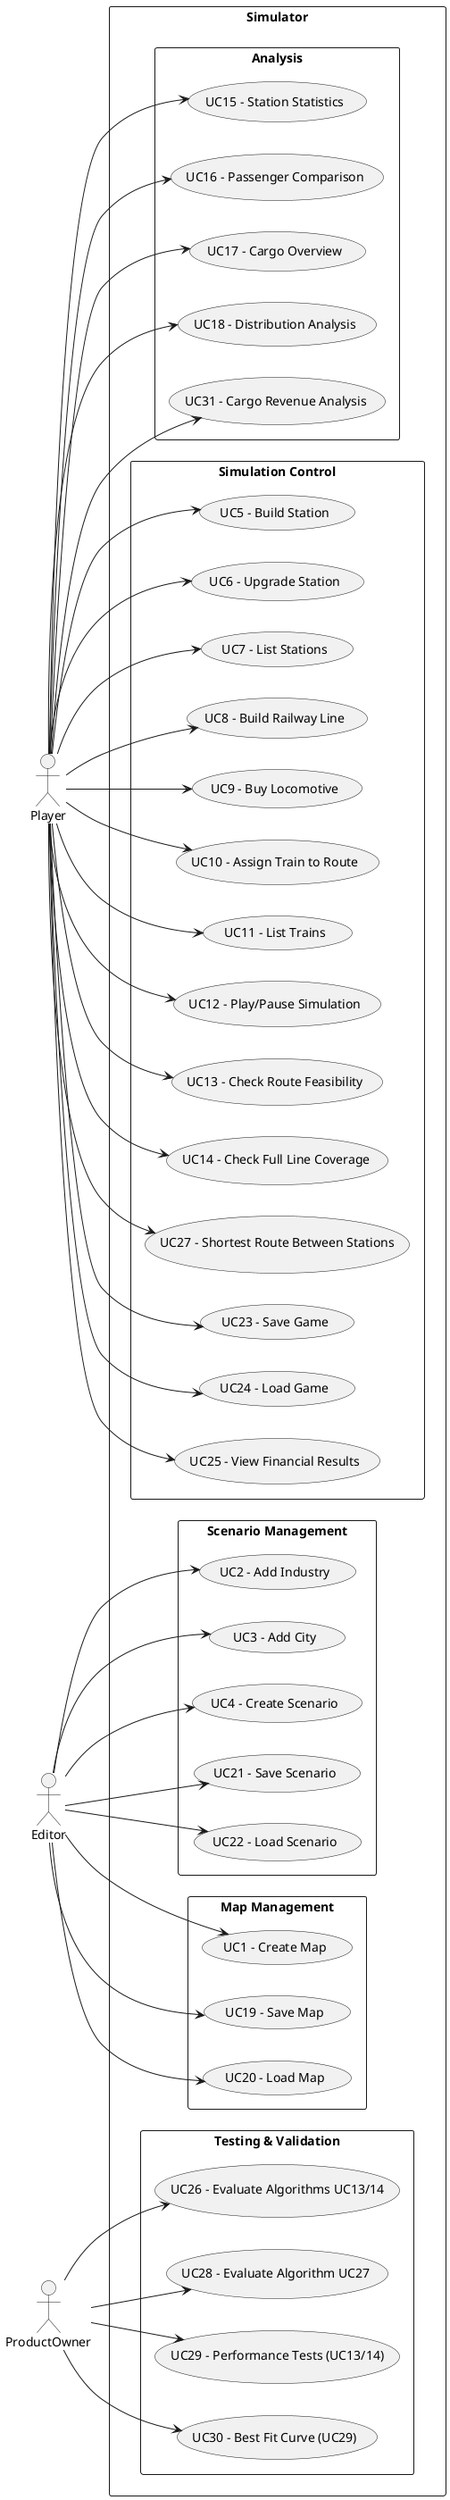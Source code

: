 @startuml
@startuml
left to right direction
skinparam packageStyle rectangle
actor Player
actor Editor
actor ProductOwner

package Simulator{

    package "Map Management" {
        usecase "UC1 - Create Map" as UC1
        usecase "UC19 - Save Map" as UC19
        usecase "UC20 - Load Map" as UC20
    }

    package "Scenario Management" {
        usecase "UC2 - Add Industry" as UC2
        usecase "UC3 - Add City" as UC3
        usecase "UC4 - Create Scenario" as UC4
        usecase "UC21 - Save Scenario" as UC21
        usecase "UC22 - Load Scenario" as UC22
    }

    package "Simulation Control" {
        usecase "UC5 - Build Station" as UC5
        usecase "UC6 - Upgrade Station" as UC6
        usecase "UC7 - List Stations" as UC7
        usecase "UC8 - Build Railway Line" as UC8
        usecase "UC9 - Buy Locomotive" as UC9
        usecase "UC10 - Assign Train to Route" as UC10
        usecase "UC11 - List Trains" as UC11
        usecase "UC12 - Play/Pause Simulation" as UC12
        usecase "UC13 - Check Route Feasibility" as UC13
        usecase "UC14 - Check Full Line Coverage" as UC14
        usecase "UC27 - Shortest Route Between Stations" as UC27
        usecase "UC23 - Save Game" as UC23
        usecase "UC24 - Load Game" as UC24
        usecase "UC25 - View Financial Results" as UC25
    }

    package "Analysis" {
        usecase "UC15 - Station Statistics" as UC15
        usecase "UC16 - Passenger Comparison" as UC16
        usecase "UC17 - Cargo Overview" as UC17
        usecase "UC18 - Distribution Analysis" as UC18
        usecase "UC31 - Cargo Revenue Analysis" as UC31
    }

    package "Testing & Validation" {
        usecase "UC26 - Evaluate Algorithms UC13/14" as UC26
        usecase "UC28 - Evaluate Algorithm UC27" as UC28
        usecase "UC29 - Performance Tests (UC13/14)" as UC29
        usecase "UC30 - Best Fit Curve (UC29)" as UC30
    }
}

' Player interactions
Player --> UC5
Player --> UC6
Player --> UC7
Player --> UC8
Player --> UC9
Player --> UC10
Player --> UC11
Player --> UC12
Player --> UC13
Player --> UC14
Player --> UC15
Player --> UC16
Player --> UC17
Player --> UC18
Player --> UC23
Player --> UC24
Player --> UC25
Player --> UC27
Player --> UC31

' Product Owner interactions
ProductOwner --> UC26
ProductOwner --> UC28
ProductOwner --> UC29
ProductOwner --> UC30

' Editor interactions
Editor --> UC1
Editor --> UC2
Editor --> UC3
Editor --> UC4
Editor --> UC19
Editor --> UC20
Editor --> UC21
Editor --> UC22
@enduml

@enduml